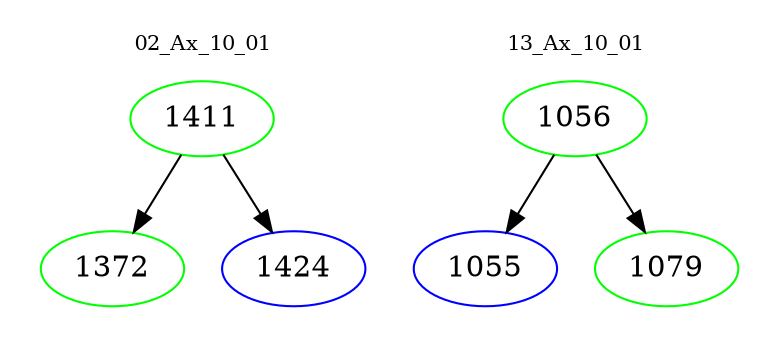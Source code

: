 digraph{
subgraph cluster_0 {
color = white
label = "02_Ax_10_01";
fontsize=10;
T0_1411 [label="1411", color="green"]
T0_1411 -> T0_1372 [color="black"]
T0_1372 [label="1372", color="green"]
T0_1411 -> T0_1424 [color="black"]
T0_1424 [label="1424", color="blue"]
}
subgraph cluster_1 {
color = white
label = "13_Ax_10_01";
fontsize=10;
T1_1056 [label="1056", color="green"]
T1_1056 -> T1_1055 [color="black"]
T1_1055 [label="1055", color="blue"]
T1_1056 -> T1_1079 [color="black"]
T1_1079 [label="1079", color="green"]
}
}
